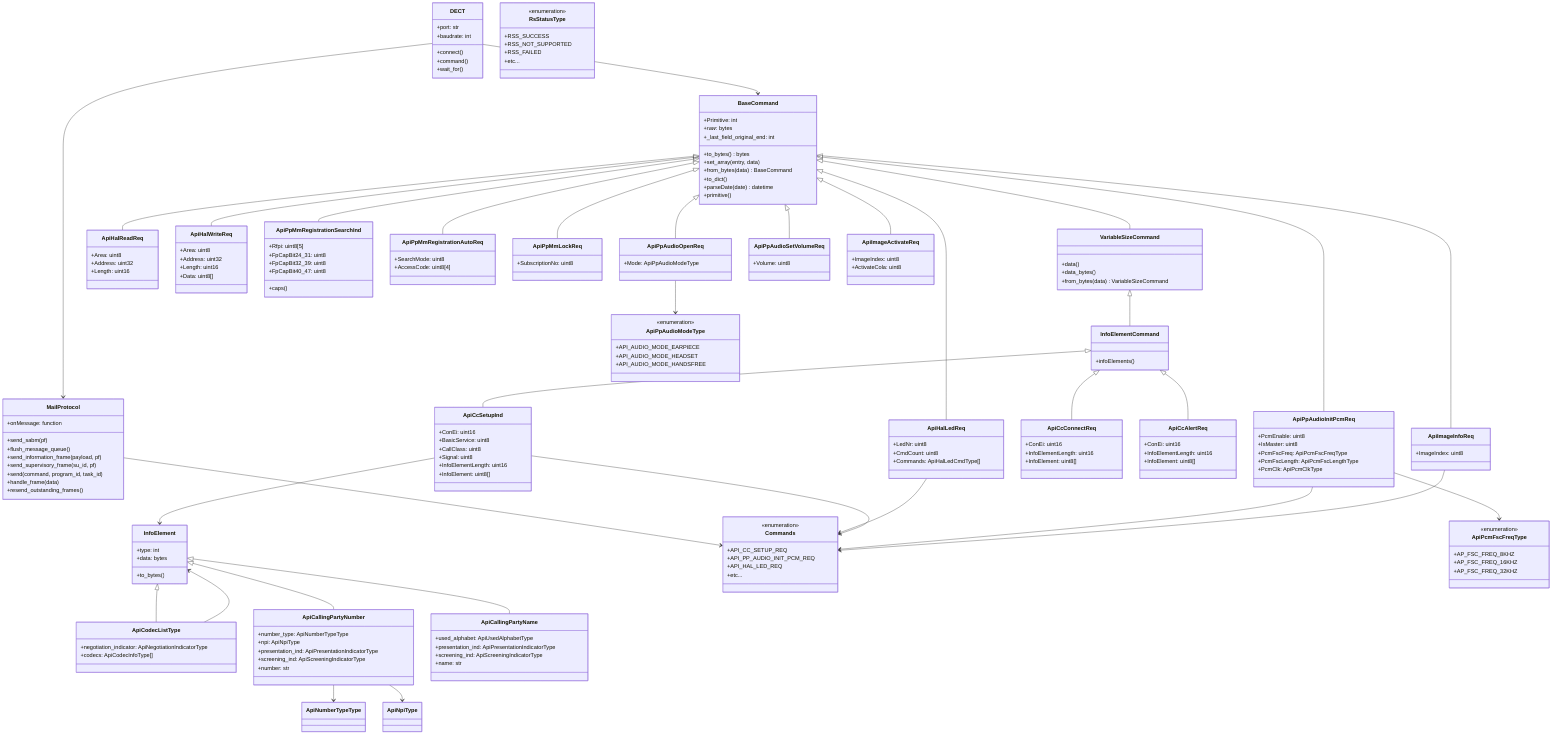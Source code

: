 classDiagram
     %% Base Classes
     class BaseCommand {
         +Primitive: int
         +_raw_: bytes
         +_last_field_original_end: int
         +to_bytes() bytes
         +set_array(entry, data)
         +from_bytes(data) BaseCommand
         +to_dict()
         +parseDate(date) datetime
         +primitive()
     }

     class VariableSizeCommand {
         +data()
         +data_bytes()
         +from_bytes(data) VariableSizeCommand
     }

     class InfoElementCommand {
         +infoElements()
     }

     %% Core Classes
     class DECT {
         +port: str
         +baudrate: int
         +connect()
         +command()
         +wait_for()
     }

     class MailProtocol {
         +onMessage: function
         +send_sabm(pf)
         +flush_message_queue()
         +send_information_frame(payload, pf)
         +send_supervisory_frame(su_id, pf)
         +send(command, program_id, task_id)
         +handle_frame(data)
         +resend_outstanding_frames()
     }

     %% Command Classes - HAL
     class ApiHalLedReq {
         +LedNr: uint8
         +CmdCount: uint8
         +Commands: ApiHalLedCmdType[]
     }

     class ApiHalReadReq {
         +Area: uint8
         +Address: uint32
         +Length: uint16
     }

     class ApiHalWriteReq {
         +Area: uint8
         +Address: uint32
         +Length: uint16
         +Data: uint8[]
     }

     %% Command Classes - CC (Call Control)
     class ApiCcSetupInd {
         +ConEi: uint16
         +BasicService: uint8
         +CallClass: uint8
         +Signal: uint8
         +InfoElementLength: uint16
         +InfoElement: uint8[]
     }

     class ApiCcConnectReq {
         +ConEi: uint16
         +InfoElementLength: uint16
         +InfoElement: uint8[]
     }

     class ApiCcAlertReq {
         +ConEi: uint16
         +InfoElementLength: uint16
         +InfoElement: uint8[]
     }

     %% Command Classes - MM (Mobility Management)
     class ApiPpMmRegistrationSearchInd {
         +Rfpi: uint8[5]
         +FpCapBit24_31: uint8
         +FpCapBit32_39: uint8
         +FpCapBit40_47: uint8
         +caps()
     }

     class ApiPpMmRegistrationAutoReq {
         +SearchMode: uint8
         +AccessCode: uint8[4]
     }

     class ApiPpMmLockReq {
         +SubscriptionNo: uint8
     }

     %% Command Classes - Audio
     class ApiPpAudioInitPcmReq {
         +PcmEnable: uint8
         +IsMaster: uint8
         +PcmFscFreq: ApiPcmFscFreqType
         +PcmFscLength: ApiPcmFscLengthType
         +PcmClk: ApiPcmClkType
     }

     class ApiPpAudioOpenReq {
         +Mode: ApiPpAudioModeType
     }

     class ApiPpAudioSetVolumeReq {
         +Volume: uint8
     }

     %% Command Classes - Image
     class ApiImageInfoReq {
         +ImageIndex: uint8
     }

     class ApiImageActivateReq {
         +ImageIndex: uint8
         +ActivateCola: uint8
     }

     %% Info Element Classes
     class InfoElement {
         +type: int
         +data: bytes
         +to_bytes()
     }

     class ApiCodecListType {
         +negotiation_indicator: ApiNegotiationIndicatorType
         +codecs: ApiCodecInfoType[]
     }

     class ApiCallingPartyNumber {
         +number_type: ApiNumberTypeType
         +npi: ApiNpiType
         +presentation_ind: ApiPresentationIndicatorType
         +screening_ind: ApiScreeningIndicatorType
         +number: str
     }

     class ApiCallingPartyName {
         +used_alphabet: ApiUsedAlphabetType
         +presentation_ind: ApiPresentationIndicatorType
         +screening_ind: ApiScreeningIndicatorType
         +name: str
     }

     %% Key Enums
     class Commands {
         <<enumeration>>
         +API_CC_SETUP_REQ
         +API_PP_AUDIO_INIT_PCM_REQ
         +API_HAL_LED_REQ
         +etc...
     }

     class RsStatusType {
         <<enumeration>>
         +RSS_SUCCESS
         +RSS_NOT_SUPPORTED
         +RSS_FAILED
         +etc...
     }

     class ApiPcmFscFreqType {
         <<enumeration>>
         +AP_FSC_FREQ_8KHZ
         +AP_FSC_FREQ_16KHZ
         +AP_FSC_FREQ_32KHZ
     }

     class ApiPpAudioModeType {
         <<enumeration>>
         +API_AUDIO_MODE_EARPIECE
         +API_AUDIO_MODE_HEADSET
         +API_AUDIO_MODE_HANDSFREE
     }

     %% Relationships
     BaseCommand <|-- VariableSizeCommand
     VariableSizeCommand <|-- InfoElementCommand

     %% HAL Commands
     BaseCommand <|-- ApiHalLedReq
     BaseCommand <|-- ApiHalReadReq
     BaseCommand <|-- ApiHalWriteReq

     %% CC Commands
     InfoElementCommand <|-- ApiCcSetupInd
     InfoElementCommand <|-- ApiCcConnectReq
     InfoElementCommand <|-- ApiCcAlertReq

     %% MM Commands
     BaseCommand <|-- ApiPpMmRegistrationSearchInd
     BaseCommand <|-- ApiPpMmRegistrationAutoReq
     BaseCommand <|-- ApiPpMmLockReq

     %% Audio Commands
     BaseCommand <|-- ApiPpAudioInitPcmReq
     BaseCommand <|-- ApiPpAudioOpenReq
     BaseCommand <|-- ApiPpAudioSetVolumeReq

     %% Image Commands
     BaseCommand <|-- ApiImageInfoReq
     BaseCommand <|-- ApiImageActivateReq

     %% Info Elements
     InfoElement <|-- ApiCodecListType
     InfoElement <|-- ApiCallingPartyNumber
     InfoElement <|-- ApiCallingPartyName

     %% Core Class Relationships
     DECT --> MailProtocol
     DECT --> BaseCommand
     MailProtocol --> Commands

     %% Command Dependencies
     ApiHalLedReq --> Commands
     ApiCcSetupInd --> Commands
     ApiPpAudioInitPcmReq --> Commands
     ApiImageInfoReq --> Commands

     %% Info Element Dependencies
     ApiCcSetupInd --> InfoElement
     ApiCodecListType --> InfoElement

     %% Enum Dependencies
     ApiPpAudioInitPcmReq --> ApiPcmFscFreqType
     ApiPpAudioOpenReq --> ApiPpAudioModeType
     ApiCallingPartyNumber --> ApiNumberTypeType
     ApiCallingPartyNumber --> ApiNpiType